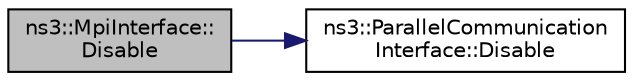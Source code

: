 digraph "ns3::MpiInterface::Disable"
{
 // LATEX_PDF_SIZE
  edge [fontname="Helvetica",fontsize="10",labelfontname="Helvetica",labelfontsize="10"];
  node [fontname="Helvetica",fontsize="10",shape=record];
  rankdir="LR";
  Node1 [label="ns3::MpiInterface::\lDisable",height=0.2,width=0.4,color="black", fillcolor="grey75", style="filled", fontcolor="black",tooltip="Clean up the ns-3 parallel communications interface."];
  Node1 -> Node2 [color="midnightblue",fontsize="10",style="solid",fontname="Helvetica"];
  Node2 [label="ns3::ParallelCommunication\lInterface::Disable",height=0.2,width=0.4,color="black", fillcolor="white", style="filled",URL="$classns3_1_1_parallel_communication_interface.html#adeb1416b3a2e0185b376bbbf0d341fe4",tooltip="Clean up the ns-3 parallel communications interface."];
}

